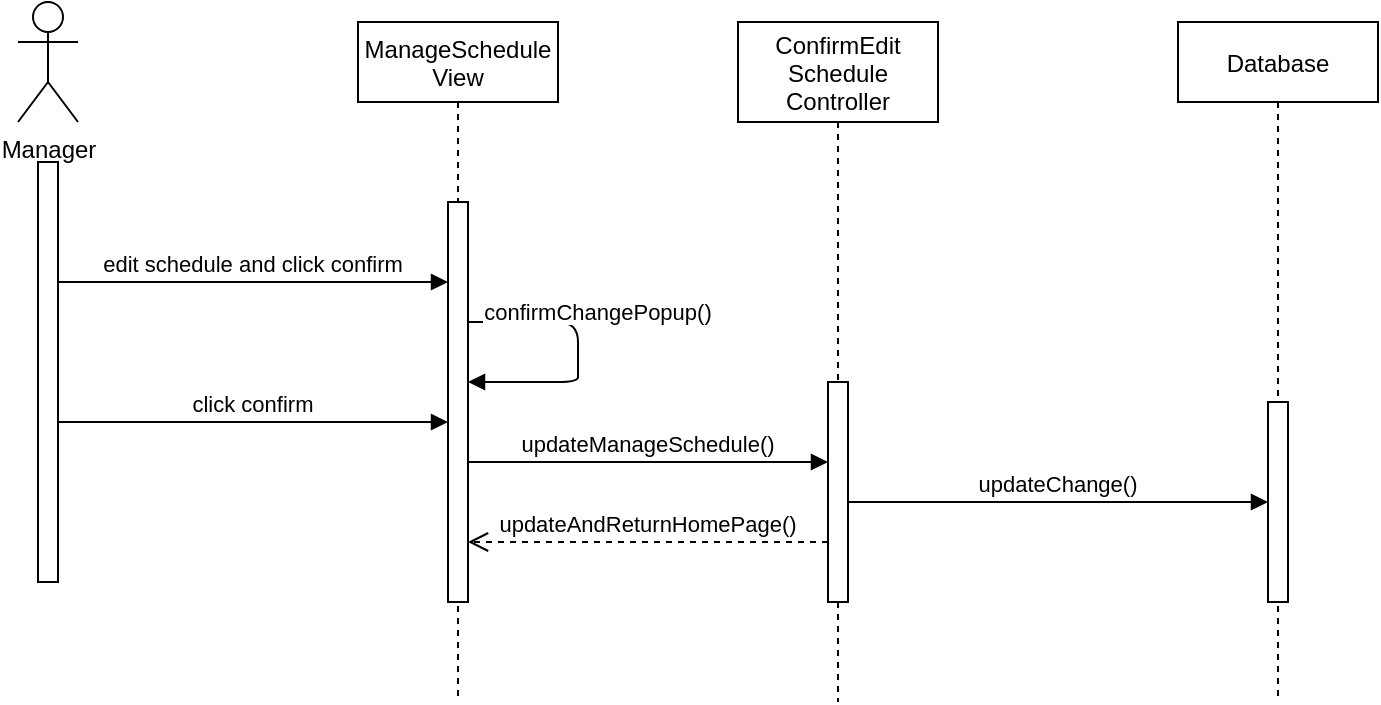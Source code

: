 <mxfile version="14.1.8" type="github">
  <diagram id="5iAuwSaB2xhJvP3a2J2k" name="Page-1">
    <mxGraphModel dx="868" dy="451" grid="1" gridSize="10" guides="1" tooltips="1" connect="1" arrows="1" fold="1" page="1" pageScale="1" pageWidth="827" pageHeight="1169" math="0" shadow="0">
      <root>
        <mxCell id="0" />
        <mxCell id="1" parent="0" />
        <mxCell id="KZxGcJARNrhg4Dw1K4W4-1" value="ManageSchedule&#xa;View" style="shape=umlLifeline;perimeter=lifelinePerimeter;container=1;collapsible=0;recursiveResize=0;rounded=0;shadow=0;strokeWidth=1;" vertex="1" parent="1">
          <mxGeometry x="220" y="80" width="100" height="340" as="geometry" />
        </mxCell>
        <mxCell id="KZxGcJARNrhg4Dw1K4W4-2" value="" style="points=[];perimeter=orthogonalPerimeter;rounded=0;shadow=0;strokeWidth=1;" vertex="1" parent="KZxGcJARNrhg4Dw1K4W4-1">
          <mxGeometry x="45" y="90" width="10" height="200" as="geometry" />
        </mxCell>
        <mxCell id="KZxGcJARNrhg4Dw1K4W4-3" value="confirmChangePopup()" style="verticalAlign=bottom;endArrow=block;shadow=0;strokeWidth=1;" edge="1" parent="KZxGcJARNrhg4Dw1K4W4-1" source="KZxGcJARNrhg4Dw1K4W4-2" target="KZxGcJARNrhg4Dw1K4W4-2">
          <mxGeometry x="-0.154" y="10" relative="1" as="geometry">
            <mxPoint x="80" y="269.5" as="sourcePoint" />
            <mxPoint x="255" y="269.5" as="targetPoint" />
            <Array as="points">
              <mxPoint x="110" y="150" />
              <mxPoint x="110" y="170" />
              <mxPoint x="110" y="180" />
              <mxPoint x="80" y="180" />
            </Array>
            <mxPoint as="offset" />
          </mxGeometry>
        </mxCell>
        <mxCell id="KZxGcJARNrhg4Dw1K4W4-4" value="ConfirmEdit&#xa;Schedule&#xa;Controller" style="shape=umlLifeline;perimeter=lifelinePerimeter;container=1;collapsible=0;recursiveResize=0;rounded=0;shadow=0;strokeWidth=1;size=50;" vertex="1" parent="1">
          <mxGeometry x="410" y="80" width="100" height="340" as="geometry" />
        </mxCell>
        <mxCell id="KZxGcJARNrhg4Dw1K4W4-5" value="" style="points=[];perimeter=orthogonalPerimeter;rounded=0;shadow=0;strokeWidth=1;" vertex="1" parent="KZxGcJARNrhg4Dw1K4W4-4">
          <mxGeometry x="45" y="180" width="10" height="110" as="geometry" />
        </mxCell>
        <mxCell id="KZxGcJARNrhg4Dw1K4W4-6" value="Manager" style="shape=umlActor;verticalLabelPosition=bottom;verticalAlign=top;html=1;outlineConnect=0;" vertex="1" parent="1">
          <mxGeometry x="50" y="70" width="30" height="60" as="geometry" />
        </mxCell>
        <mxCell id="KZxGcJARNrhg4Dw1K4W4-7" value="Database" style="shape=umlLifeline;perimeter=lifelinePerimeter;container=1;collapsible=0;recursiveResize=0;rounded=0;shadow=0;strokeWidth=1;" vertex="1" parent="1">
          <mxGeometry x="630" y="80" width="100" height="340" as="geometry" />
        </mxCell>
        <mxCell id="KZxGcJARNrhg4Dw1K4W4-8" value="" style="points=[];perimeter=orthogonalPerimeter;rounded=0;shadow=0;strokeWidth=1;" vertex="1" parent="KZxGcJARNrhg4Dw1K4W4-7">
          <mxGeometry x="45" y="190" width="10" height="100" as="geometry" />
        </mxCell>
        <mxCell id="KZxGcJARNrhg4Dw1K4W4-9" value="" style="points=[];perimeter=orthogonalPerimeter;rounded=0;shadow=0;strokeWidth=1;" vertex="1" parent="1">
          <mxGeometry x="60" y="150" width="10" height="210" as="geometry" />
        </mxCell>
        <mxCell id="KZxGcJARNrhg4Dw1K4W4-10" value="edit schedule and click confirm" style="verticalAlign=bottom;endArrow=block;shadow=0;strokeWidth=1;" edge="1" parent="1" target="KZxGcJARNrhg4Dw1K4W4-2">
          <mxGeometry relative="1" as="geometry">
            <mxPoint x="70" y="210" as="sourcePoint" />
            <mxPoint x="245" y="210" as="targetPoint" />
            <Array as="points">
              <mxPoint x="120" y="210" />
            </Array>
          </mxGeometry>
        </mxCell>
        <mxCell id="KZxGcJARNrhg4Dw1K4W4-11" value="updateChange()" style="verticalAlign=bottom;endArrow=block;shadow=0;strokeWidth=1;" edge="1" parent="1" source="KZxGcJARNrhg4Dw1K4W4-5" target="KZxGcJARNrhg4Dw1K4W4-8">
          <mxGeometry relative="1" as="geometry">
            <mxPoint x="480" y="390" as="sourcePoint" />
            <mxPoint x="680" y="390" as="targetPoint" />
            <Array as="points">
              <mxPoint x="540" y="320" />
            </Array>
          </mxGeometry>
        </mxCell>
        <mxCell id="KZxGcJARNrhg4Dw1K4W4-12" value="click confirm" style="verticalAlign=bottom;endArrow=block;shadow=0;strokeWidth=1;" edge="1" parent="1">
          <mxGeometry relative="1" as="geometry">
            <mxPoint x="70" y="280" as="sourcePoint" />
            <mxPoint x="265" y="280" as="targetPoint" />
            <Array as="points">
              <mxPoint x="120" y="280" />
            </Array>
          </mxGeometry>
        </mxCell>
        <mxCell id="KZxGcJARNrhg4Dw1K4W4-13" value="updateManageSchedule()" style="verticalAlign=bottom;endArrow=block;shadow=0;strokeWidth=1;" edge="1" parent="1" source="KZxGcJARNrhg4Dw1K4W4-2" target="KZxGcJARNrhg4Dw1K4W4-5">
          <mxGeometry relative="1" as="geometry">
            <mxPoint x="280" y="310" as="sourcePoint" />
            <mxPoint x="530" y="300" as="targetPoint" />
            <Array as="points">
              <mxPoint x="395" y="300" />
            </Array>
          </mxGeometry>
        </mxCell>
        <mxCell id="KZxGcJARNrhg4Dw1K4W4-14" value="updateAndReturnHomePage()" style="verticalAlign=bottom;endArrow=open;dashed=1;endSize=8;shadow=0;strokeWidth=1;" edge="1" parent="1" source="KZxGcJARNrhg4Dw1K4W4-5" target="KZxGcJARNrhg4Dw1K4W4-2">
          <mxGeometry relative="1" as="geometry">
            <mxPoint x="250" y="270" as="targetPoint" />
            <mxPoint x="340" y="290" as="sourcePoint" />
            <Array as="points">
              <mxPoint x="390" y="340" />
            </Array>
          </mxGeometry>
        </mxCell>
      </root>
    </mxGraphModel>
  </diagram>
</mxfile>
